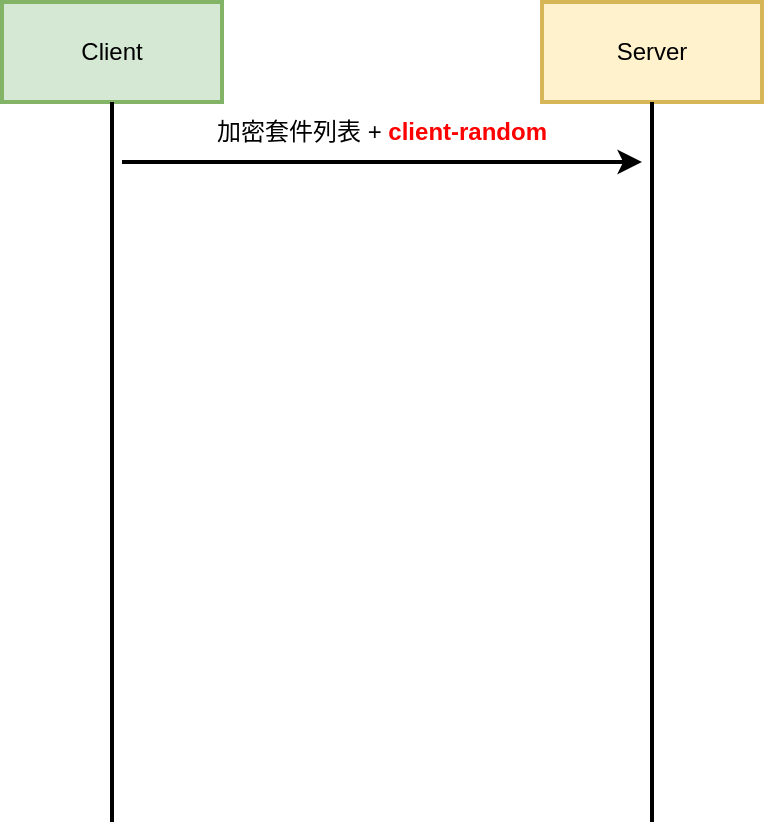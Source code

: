 <mxfile version="16.5.3" type="github">
  <diagram id="3F-p0eLopyHsa_uMCWPz" name="第 1 页">
    <mxGraphModel dx="897" dy="760" grid="1" gridSize="10" guides="1" tooltips="1" connect="1" arrows="1" fold="1" page="1" pageScale="1" pageWidth="827" pageHeight="1169" math="0" shadow="0">
      <root>
        <mxCell id="0" />
        <mxCell id="1" parent="0" />
        <mxCell id="qD8WWxVBvYIQoI_9ymcc-1" value="Client" style="rounded=0;whiteSpace=wrap;html=1;fillColor=#d5e8d4;strokeColor=#82b366;strokeWidth=2;" vertex="1" parent="1">
          <mxGeometry x="270" y="190" width="110" height="50" as="geometry" />
        </mxCell>
        <mxCell id="qD8WWxVBvYIQoI_9ymcc-3" value="Server" style="rounded=0;whiteSpace=wrap;html=1;fillColor=#fff2cc;strokeColor=#d6b656;strokeWidth=2;" vertex="1" parent="1">
          <mxGeometry x="540" y="190" width="110" height="50" as="geometry" />
        </mxCell>
        <mxCell id="qD8WWxVBvYIQoI_9ymcc-4" value="" style="endArrow=none;html=1;rounded=0;entryX=0.5;entryY=1;entryDx=0;entryDy=0;strokeWidth=2;" edge="1" parent="1" target="qD8WWxVBvYIQoI_9ymcc-1">
          <mxGeometry width="50" height="50" relative="1" as="geometry">
            <mxPoint x="325" y="600" as="sourcePoint" />
            <mxPoint x="350" y="270" as="targetPoint" />
          </mxGeometry>
        </mxCell>
        <mxCell id="qD8WWxVBvYIQoI_9ymcc-5" value="" style="endArrow=none;html=1;rounded=0;entryX=0.5;entryY=1;entryDx=0;entryDy=0;strokeWidth=2;" edge="1" parent="1" target="qD8WWxVBvYIQoI_9ymcc-3">
          <mxGeometry width="50" height="50" relative="1" as="geometry">
            <mxPoint x="595" y="600" as="sourcePoint" />
            <mxPoint x="610" y="270" as="targetPoint" />
          </mxGeometry>
        </mxCell>
        <mxCell id="qD8WWxVBvYIQoI_9ymcc-6" value="" style="endArrow=classic;html=1;rounded=0;strokeWidth=2;" edge="1" parent="1">
          <mxGeometry width="50" height="50" relative="1" as="geometry">
            <mxPoint x="330" y="270" as="sourcePoint" />
            <mxPoint x="590" y="270" as="targetPoint" />
          </mxGeometry>
        </mxCell>
        <mxCell id="qD8WWxVBvYIQoI_9ymcc-7" value="加密套件列表 + &lt;font color=&quot;#FF0000&quot;&gt;&lt;b&gt;client-random&lt;/b&gt;&lt;/font&gt;" style="text;html=1;strokeColor=none;fillColor=none;align=center;verticalAlign=middle;whiteSpace=wrap;rounded=0;" vertex="1" parent="1">
          <mxGeometry x="340" y="240" width="240" height="30" as="geometry" />
        </mxCell>
      </root>
    </mxGraphModel>
  </diagram>
</mxfile>
